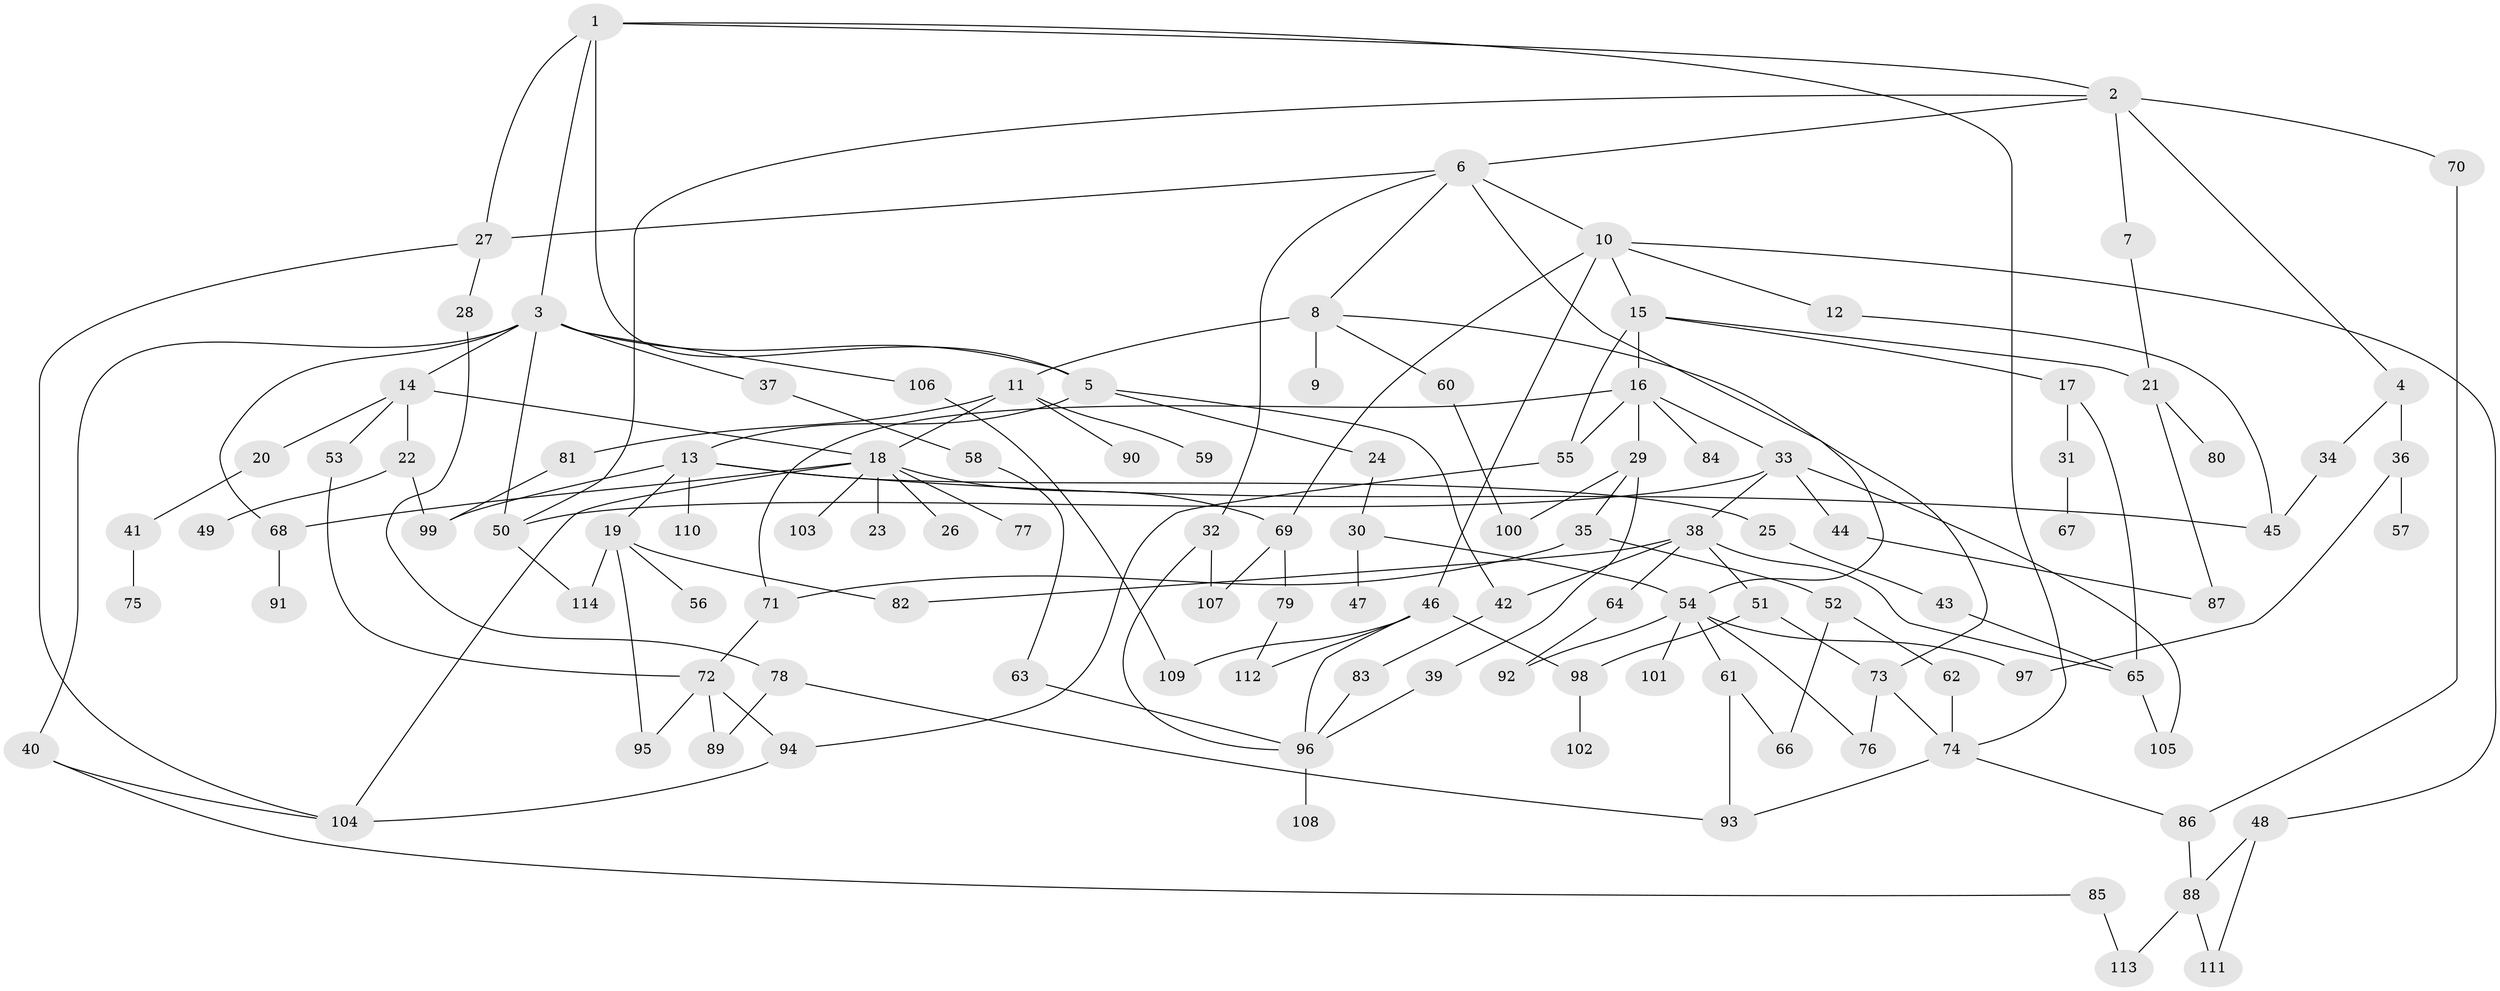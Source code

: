 // coarse degree distribution, {6: 0.08771929824561403, 1: 0.3333333333333333, 4: 0.05263157894736842, 5: 0.07017543859649122, 2: 0.2631578947368421, 8: 0.03508771929824561, 3: 0.10526315789473684, 7: 0.017543859649122806, 13: 0.017543859649122806, 11: 0.017543859649122806}
// Generated by graph-tools (version 1.1) at 2025/44/03/04/25 21:44:43]
// undirected, 114 vertices, 164 edges
graph export_dot {
graph [start="1"]
  node [color=gray90,style=filled];
  1;
  2;
  3;
  4;
  5;
  6;
  7;
  8;
  9;
  10;
  11;
  12;
  13;
  14;
  15;
  16;
  17;
  18;
  19;
  20;
  21;
  22;
  23;
  24;
  25;
  26;
  27;
  28;
  29;
  30;
  31;
  32;
  33;
  34;
  35;
  36;
  37;
  38;
  39;
  40;
  41;
  42;
  43;
  44;
  45;
  46;
  47;
  48;
  49;
  50;
  51;
  52;
  53;
  54;
  55;
  56;
  57;
  58;
  59;
  60;
  61;
  62;
  63;
  64;
  65;
  66;
  67;
  68;
  69;
  70;
  71;
  72;
  73;
  74;
  75;
  76;
  77;
  78;
  79;
  80;
  81;
  82;
  83;
  84;
  85;
  86;
  87;
  88;
  89;
  90;
  91;
  92;
  93;
  94;
  95;
  96;
  97;
  98;
  99;
  100;
  101;
  102;
  103;
  104;
  105;
  106;
  107;
  108;
  109;
  110;
  111;
  112;
  113;
  114;
  1 -- 2;
  1 -- 3;
  1 -- 27;
  1 -- 74;
  1 -- 5;
  2 -- 4;
  2 -- 6;
  2 -- 7;
  2 -- 50;
  2 -- 70;
  3 -- 5;
  3 -- 14;
  3 -- 37;
  3 -- 40;
  3 -- 68;
  3 -- 106;
  3 -- 50;
  4 -- 34;
  4 -- 36;
  5 -- 13;
  5 -- 24;
  5 -- 42;
  6 -- 8;
  6 -- 10;
  6 -- 32;
  6 -- 54;
  6 -- 27;
  7 -- 21;
  8 -- 9;
  8 -- 11;
  8 -- 60;
  8 -- 73;
  10 -- 12;
  10 -- 15;
  10 -- 46;
  10 -- 48;
  10 -- 69;
  11 -- 18;
  11 -- 59;
  11 -- 81;
  11 -- 90;
  12 -- 45;
  13 -- 19;
  13 -- 25;
  13 -- 110;
  13 -- 99;
  13 -- 45;
  14 -- 20;
  14 -- 22;
  14 -- 53;
  14 -- 18;
  15 -- 16;
  15 -- 17;
  15 -- 21;
  15 -- 55;
  16 -- 29;
  16 -- 33;
  16 -- 55;
  16 -- 71;
  16 -- 84;
  17 -- 31;
  17 -- 65;
  18 -- 23;
  18 -- 26;
  18 -- 77;
  18 -- 103;
  18 -- 68;
  18 -- 69;
  18 -- 104;
  19 -- 56;
  19 -- 82;
  19 -- 114;
  19 -- 95;
  20 -- 41;
  21 -- 80;
  21 -- 87;
  22 -- 49;
  22 -- 99;
  24 -- 30;
  25 -- 43;
  27 -- 28;
  27 -- 104;
  28 -- 78;
  29 -- 35;
  29 -- 39;
  29 -- 100;
  30 -- 47;
  30 -- 54;
  31 -- 67;
  32 -- 107;
  32 -- 96;
  33 -- 38;
  33 -- 44;
  33 -- 50;
  33 -- 105;
  34 -- 45;
  35 -- 52;
  35 -- 71;
  36 -- 57;
  36 -- 97;
  37 -- 58;
  38 -- 42;
  38 -- 51;
  38 -- 64;
  38 -- 65;
  38 -- 82;
  39 -- 96;
  40 -- 85;
  40 -- 104;
  41 -- 75;
  42 -- 83;
  43 -- 65;
  44 -- 87;
  46 -- 98;
  46 -- 109;
  46 -- 112;
  46 -- 96;
  48 -- 88;
  48 -- 111;
  50 -- 114;
  51 -- 73;
  51 -- 98;
  52 -- 62;
  52 -- 66;
  53 -- 72;
  54 -- 61;
  54 -- 76;
  54 -- 101;
  54 -- 92;
  54 -- 97;
  55 -- 94;
  58 -- 63;
  60 -- 100;
  61 -- 66;
  61 -- 93;
  62 -- 74;
  63 -- 96;
  64 -- 92;
  65 -- 105;
  68 -- 91;
  69 -- 79;
  69 -- 107;
  70 -- 86;
  71 -- 72;
  72 -- 89;
  72 -- 94;
  72 -- 95;
  73 -- 76;
  73 -- 74;
  74 -- 86;
  74 -- 93;
  78 -- 93;
  78 -- 89;
  79 -- 112;
  81 -- 99;
  83 -- 96;
  85 -- 113;
  86 -- 88;
  88 -- 111;
  88 -- 113;
  94 -- 104;
  96 -- 108;
  98 -- 102;
  106 -- 109;
}
